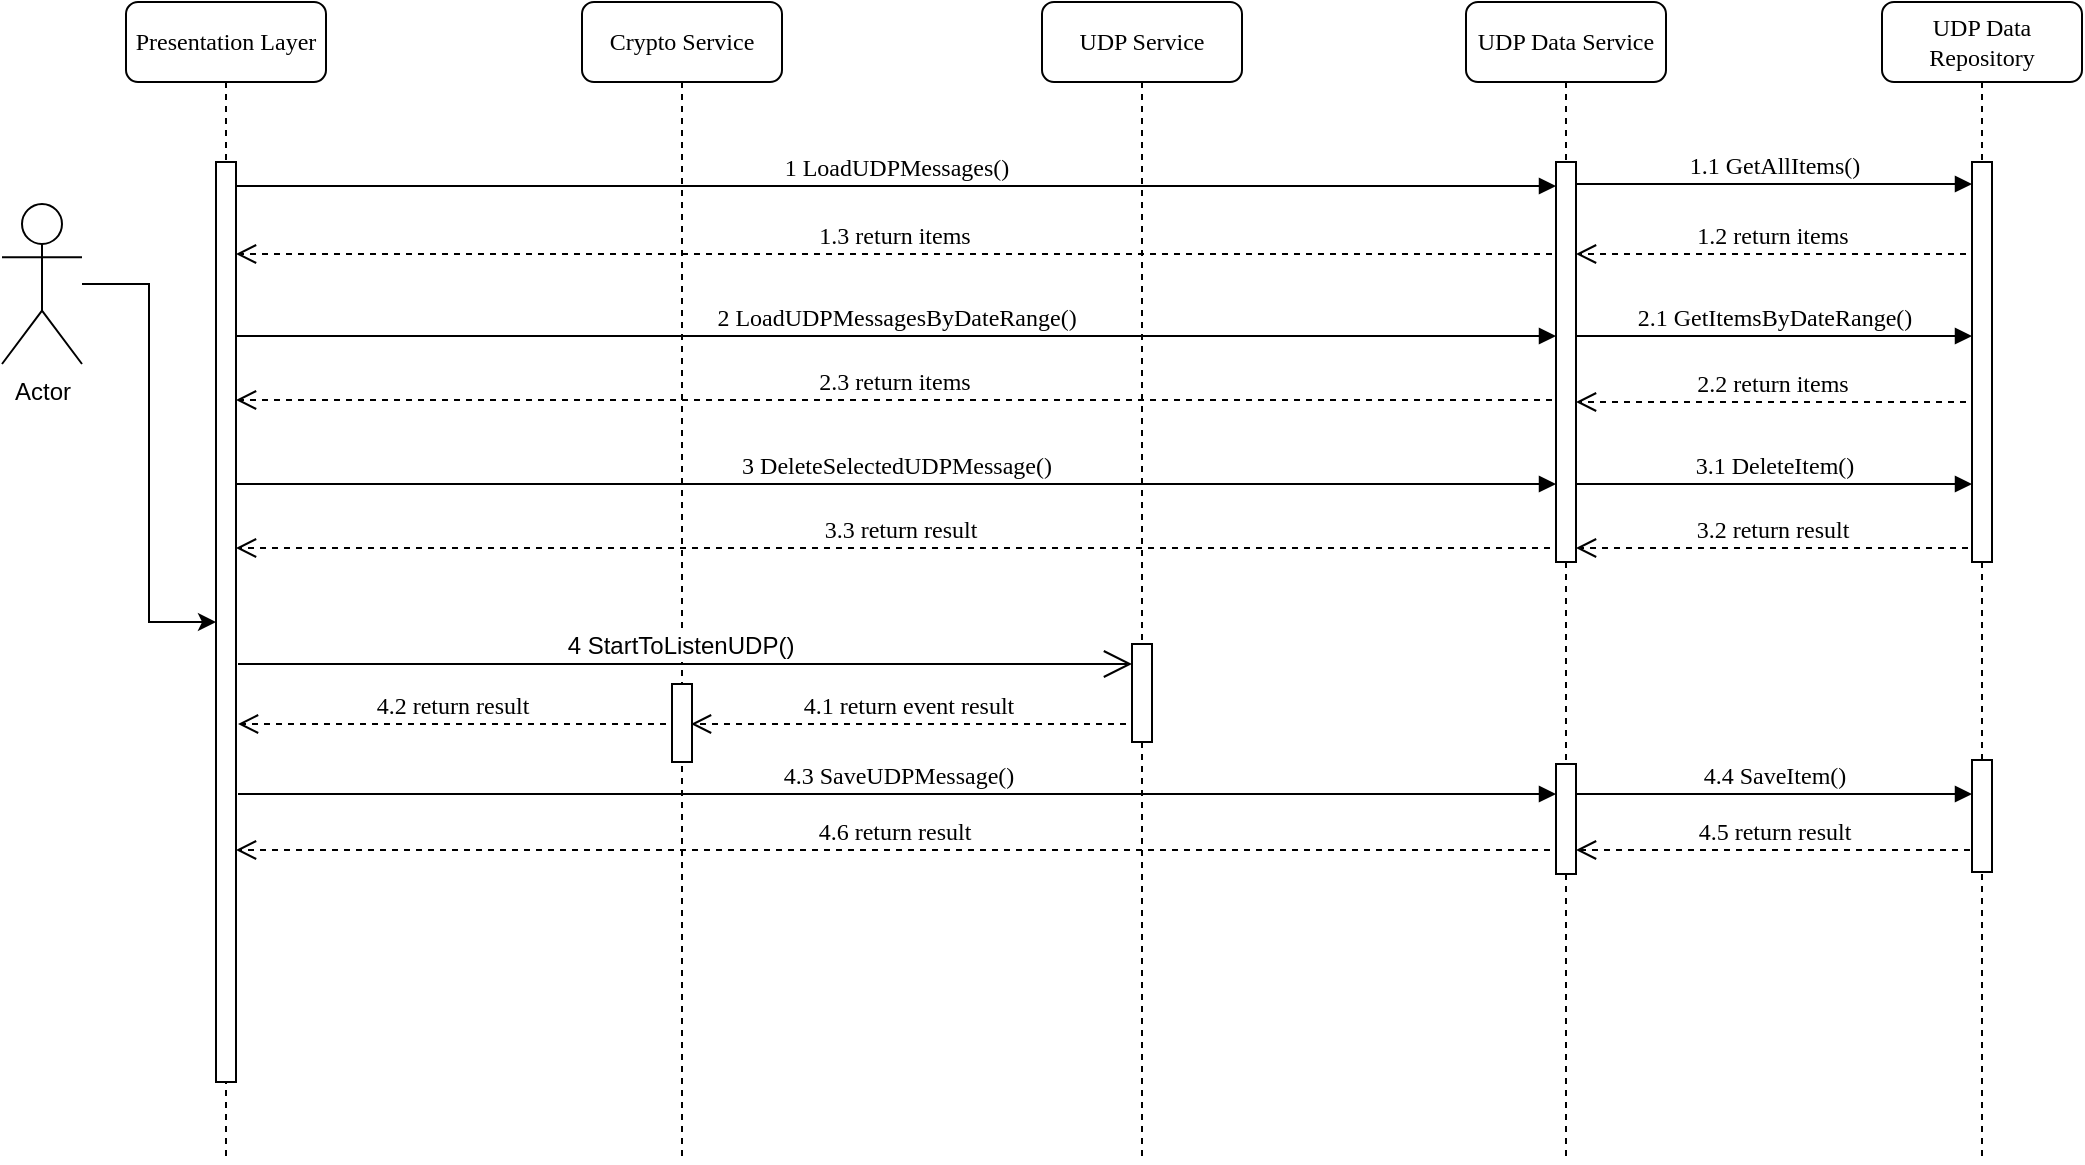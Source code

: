 <mxfile version="22.1.0" type="device">
  <diagram name="Page-1" id="13e1069c-82ec-6db2-03f1-153e76fe0fe0">
    <mxGraphModel dx="1434" dy="768" grid="1" gridSize="10" guides="1" tooltips="1" connect="1" arrows="1" fold="1" page="1" pageScale="1" pageWidth="1100" pageHeight="850" background="none" math="0" shadow="0">
      <root>
        <mxCell id="0" />
        <mxCell id="1" parent="0" />
        <mxCell id="7baba1c4bc27f4b0-2" value="Crypto Service" style="shape=umlLifeline;perimeter=lifelinePerimeter;whiteSpace=wrap;html=1;container=1;collapsible=0;recursiveResize=0;outlineConnect=0;rounded=1;shadow=0;comic=0;labelBackgroundColor=none;strokeWidth=1;fontFamily=Verdana;fontSize=12;align=center;" parent="1" vertex="1">
          <mxGeometry x="310" y="39" width="100" height="580" as="geometry" />
        </mxCell>
        <mxCell id="B6f6p23vNXwquG-S3XL--8" value="2 LoadUDPMessagesByDateRange()" style="html=1;verticalAlign=bottom;endArrow=block;entryX=0;entryY=0;labelBackgroundColor=none;fontFamily=Verdana;fontSize=12;edgeStyle=elbowEdgeStyle;elbow=vertical;" edge="1" parent="7baba1c4bc27f4b0-2">
          <mxGeometry relative="1" as="geometry">
            <mxPoint x="-173" y="167" as="sourcePoint" />
            <mxPoint x="487" y="167" as="targetPoint" />
          </mxGeometry>
        </mxCell>
        <mxCell id="B6f6p23vNXwquG-S3XL--12" value="3 DeleteSelectedUDPMessage()" style="html=1;verticalAlign=bottom;endArrow=block;entryX=0;entryY=0;labelBackgroundColor=none;fontFamily=Verdana;fontSize=12;edgeStyle=elbowEdgeStyle;elbow=vertical;" edge="1" parent="7baba1c4bc27f4b0-2">
          <mxGeometry relative="1" as="geometry">
            <mxPoint x="-173" y="241" as="sourcePoint" />
            <mxPoint x="487" y="241" as="targetPoint" />
          </mxGeometry>
        </mxCell>
        <mxCell id="7baba1c4bc27f4b0-28" value="" style="html=1;points=[];perimeter=orthogonalPerimeter;rounded=0;shadow=0;comic=0;labelBackgroundColor=none;strokeWidth=1;fontFamily=Verdana;fontSize=12;align=center;" parent="7baba1c4bc27f4b0-2" vertex="1">
          <mxGeometry x="45" y="341" width="10" height="39" as="geometry" />
        </mxCell>
        <mxCell id="B6f6p23vNXwquG-S3XL--21" value="4.3 SaveUDPMessage()" style="html=1;verticalAlign=bottom;endArrow=block;labelBackgroundColor=none;fontFamily=Verdana;fontSize=12;edgeStyle=elbowEdgeStyle;elbow=vertical;" edge="1" parent="7baba1c4bc27f4b0-2">
          <mxGeometry relative="1" as="geometry">
            <mxPoint x="-172" y="396" as="sourcePoint" />
            <mxPoint x="487" y="396" as="targetPoint" />
          </mxGeometry>
        </mxCell>
        <mxCell id="7baba1c4bc27f4b0-3" value="UDP Service" style="shape=umlLifeline;perimeter=lifelinePerimeter;whiteSpace=wrap;html=1;container=1;collapsible=0;recursiveResize=0;outlineConnect=0;rounded=1;shadow=0;comic=0;labelBackgroundColor=none;strokeWidth=1;fontFamily=Verdana;fontSize=12;align=center;" parent="1" vertex="1">
          <mxGeometry x="540" y="39" width="100" height="580" as="geometry" />
        </mxCell>
        <mxCell id="B6f6p23vNXwquG-S3XL--16" value="3.3 return result" style="html=1;verticalAlign=bottom;endArrow=open;dashed=1;endSize=8;labelBackgroundColor=none;fontFamily=Verdana;fontSize=12;edgeStyle=elbowEdgeStyle;elbow=vertical;exitX=0.3;exitY=0.965;exitDx=0;exitDy=0;exitPerimeter=0;" edge="1" parent="7baba1c4bc27f4b0-3" source="7baba1c4bc27f4b0-10">
          <mxGeometry relative="1" as="geometry">
            <mxPoint x="-403" y="273" as="targetPoint" />
            <Array as="points" />
            <mxPoint x="247" y="273" as="sourcePoint" />
          </mxGeometry>
        </mxCell>
        <mxCell id="7baba1c4bc27f4b0-37" value="" style="html=1;points=[];perimeter=orthogonalPerimeter;rounded=0;shadow=0;comic=0;labelBackgroundColor=none;strokeWidth=1;fontFamily=Verdana;fontSize=12;align=center;" parent="7baba1c4bc27f4b0-3" vertex="1">
          <mxGeometry x="45" y="321" width="10" height="49" as="geometry" />
        </mxCell>
        <mxCell id="B6f6p23vNXwquG-S3XL--19" value="4.1 return event result" style="html=1;verticalAlign=bottom;endArrow=open;dashed=1;endSize=8;labelBackgroundColor=none;fontFamily=Verdana;fontSize=12;edgeStyle=elbowEdgeStyle;elbow=vertical;" edge="1" parent="7baba1c4bc27f4b0-3">
          <mxGeometry relative="1" as="geometry">
            <mxPoint x="-175.5" y="361" as="targetPoint" />
            <Array as="points" />
            <mxPoint x="42" y="361" as="sourcePoint" />
          </mxGeometry>
        </mxCell>
        <mxCell id="7baba1c4bc27f4b0-4" value="UDP Data Service" style="shape=umlLifeline;perimeter=lifelinePerimeter;whiteSpace=wrap;html=1;container=1;collapsible=0;recursiveResize=0;outlineConnect=0;rounded=1;shadow=0;comic=0;labelBackgroundColor=none;strokeWidth=1;fontFamily=Verdana;fontSize=12;align=center;" parent="1" vertex="1">
          <mxGeometry x="752" y="39" width="100" height="580" as="geometry" />
        </mxCell>
        <mxCell id="7baba1c4bc27f4b0-10" value="" style="html=1;points=[];perimeter=orthogonalPerimeter;rounded=0;shadow=0;comic=0;labelBackgroundColor=none;strokeWidth=1;fontFamily=Verdana;fontSize=12;align=center;" parent="7baba1c4bc27f4b0-4" vertex="1">
          <mxGeometry x="45" y="80" width="10" height="200" as="geometry" />
        </mxCell>
        <mxCell id="7baba1c4bc27f4b0-30" value="1.2 return items" style="html=1;verticalAlign=bottom;endArrow=open;dashed=1;endSize=8;labelBackgroundColor=none;fontFamily=Verdana;fontSize=12;edgeStyle=elbowEdgeStyle;elbow=vertical;" parent="7baba1c4bc27f4b0-4" edge="1">
          <mxGeometry relative="1" as="geometry">
            <mxPoint x="55" y="126" as="targetPoint" />
            <Array as="points" />
            <mxPoint x="250" y="126" as="sourcePoint" />
          </mxGeometry>
        </mxCell>
        <mxCell id="B6f6p23vNXwquG-S3XL--9" value="2.1 GetItemsByDateRange()" style="html=1;verticalAlign=bottom;endArrow=block;entryX=0;entryY=0;labelBackgroundColor=none;fontFamily=Verdana;fontSize=12;edgeStyle=elbowEdgeStyle;elbow=vertical;" edge="1" parent="7baba1c4bc27f4b0-4">
          <mxGeometry relative="1" as="geometry">
            <mxPoint x="55" y="167" as="sourcePoint" />
            <mxPoint x="253" y="167.0" as="targetPoint" />
          </mxGeometry>
        </mxCell>
        <mxCell id="B6f6p23vNXwquG-S3XL--13" value="3.1 DeleteItem()" style="html=1;verticalAlign=bottom;endArrow=block;entryX=0;entryY=0;labelBackgroundColor=none;fontFamily=Verdana;fontSize=12;edgeStyle=elbowEdgeStyle;elbow=vertical;" edge="1" parent="7baba1c4bc27f4b0-4">
          <mxGeometry relative="1" as="geometry">
            <mxPoint x="55" y="241" as="sourcePoint" />
            <mxPoint x="253" y="241.0" as="targetPoint" />
          </mxGeometry>
        </mxCell>
        <mxCell id="B6f6p23vNXwquG-S3XL--14" value="3.2 return result" style="html=1;verticalAlign=bottom;endArrow=open;dashed=1;endSize=8;labelBackgroundColor=none;fontFamily=Verdana;fontSize=12;edgeStyle=elbowEdgeStyle;elbow=vertical;" edge="1" parent="7baba1c4bc27f4b0-4">
          <mxGeometry relative="1" as="geometry">
            <mxPoint x="55" y="273" as="targetPoint" />
            <Array as="points" />
            <mxPoint x="251" y="273" as="sourcePoint" />
          </mxGeometry>
        </mxCell>
        <mxCell id="B6f6p23vNXwquG-S3XL--22" value="" style="html=1;points=[];perimeter=orthogonalPerimeter;rounded=0;shadow=0;comic=0;labelBackgroundColor=none;strokeWidth=1;fontFamily=Verdana;fontSize=12;align=center;" vertex="1" parent="7baba1c4bc27f4b0-4">
          <mxGeometry x="45" y="381" width="10" height="55" as="geometry" />
        </mxCell>
        <mxCell id="B6f6p23vNXwquG-S3XL--24" value="4.4 SaveItem()" style="html=1;verticalAlign=bottom;endArrow=block;entryX=0;entryY=0;labelBackgroundColor=none;fontFamily=Verdana;fontSize=12;edgeStyle=elbowEdgeStyle;elbow=vertical;" edge="1" parent="7baba1c4bc27f4b0-4">
          <mxGeometry relative="1" as="geometry">
            <mxPoint x="55" y="396" as="sourcePoint" />
            <mxPoint x="253" y="396.0" as="targetPoint" />
          </mxGeometry>
        </mxCell>
        <mxCell id="B6f6p23vNXwquG-S3XL--25" value="4.5 return result" style="html=1;verticalAlign=bottom;endArrow=open;dashed=1;endSize=8;labelBackgroundColor=none;fontFamily=Verdana;fontSize=12;edgeStyle=elbowEdgeStyle;elbow=vertical;" edge="1" parent="7baba1c4bc27f4b0-4">
          <mxGeometry relative="1" as="geometry">
            <mxPoint x="55" y="424" as="targetPoint" />
            <Array as="points" />
            <mxPoint x="252" y="424" as="sourcePoint" />
          </mxGeometry>
        </mxCell>
        <mxCell id="7baba1c4bc27f4b0-5" value="UDP Data Repository" style="shape=umlLifeline;perimeter=lifelinePerimeter;whiteSpace=wrap;html=1;container=1;collapsible=0;recursiveResize=0;outlineConnect=0;rounded=1;shadow=0;comic=0;labelBackgroundColor=none;strokeWidth=1;fontFamily=Verdana;fontSize=12;align=center;" parent="1" vertex="1">
          <mxGeometry x="960" y="39" width="100" height="580" as="geometry" />
        </mxCell>
        <mxCell id="7baba1c4bc27f4b0-13" value="" style="html=1;points=[];perimeter=orthogonalPerimeter;rounded=0;shadow=0;comic=0;labelBackgroundColor=none;strokeWidth=1;fontFamily=Verdana;fontSize=12;align=center;" parent="7baba1c4bc27f4b0-5" vertex="1">
          <mxGeometry x="45" y="80" width="10" height="200" as="geometry" />
        </mxCell>
        <mxCell id="B6f6p23vNXwquG-S3XL--23" value="" style="html=1;points=[];perimeter=orthogonalPerimeter;rounded=0;shadow=0;comic=0;labelBackgroundColor=none;strokeWidth=1;fontFamily=Verdana;fontSize=12;align=center;" vertex="1" parent="7baba1c4bc27f4b0-5">
          <mxGeometry x="45" y="379" width="10" height="56" as="geometry" />
        </mxCell>
        <mxCell id="7baba1c4bc27f4b0-8" value="Presentation Layer" style="shape=umlLifeline;perimeter=lifelinePerimeter;whiteSpace=wrap;html=1;container=1;collapsible=0;recursiveResize=0;outlineConnect=0;rounded=1;shadow=0;comic=0;labelBackgroundColor=none;strokeWidth=1;fontFamily=Verdana;fontSize=12;align=center;" parent="1" vertex="1">
          <mxGeometry x="82" y="39" width="100" height="580" as="geometry" />
        </mxCell>
        <mxCell id="7baba1c4bc27f4b0-9" value="" style="html=1;points=[];perimeter=orthogonalPerimeter;rounded=0;shadow=0;comic=0;labelBackgroundColor=none;strokeWidth=1;fontFamily=Verdana;fontSize=12;align=center;" parent="7baba1c4bc27f4b0-8" vertex="1">
          <mxGeometry x="45" y="80" width="10" height="460" as="geometry" />
        </mxCell>
        <mxCell id="B6f6p23vNXwquG-S3XL--17" value="" style="endArrow=open;endFill=1;endSize=12;html=1;rounded=0;jumpSize=6;" edge="1" parent="7baba1c4bc27f4b0-8">
          <mxGeometry width="160" relative="1" as="geometry">
            <mxPoint x="56" y="331" as="sourcePoint" />
            <mxPoint x="503" y="331" as="targetPoint" />
          </mxGeometry>
        </mxCell>
        <mxCell id="B6f6p23vNXwquG-S3XL--18" value="4 StartToListenUDP()" style="edgeLabel;html=1;align=center;verticalAlign=middle;resizable=0;points=[];fontSize=12;" vertex="1" connectable="0" parent="B6f6p23vNXwquG-S3XL--17">
          <mxGeometry x="-0.013" y="9" relative="1" as="geometry">
            <mxPoint as="offset" />
          </mxGeometry>
        </mxCell>
        <mxCell id="7baba1c4bc27f4b0-11" value="1 LoadUDPMessages()" style="html=1;verticalAlign=bottom;endArrow=block;entryX=0;entryY=0;labelBackgroundColor=none;fontFamily=Verdana;fontSize=12;edgeStyle=elbowEdgeStyle;elbow=vertical;" parent="1" edge="1">
          <mxGeometry relative="1" as="geometry">
            <mxPoint x="137" y="131" as="sourcePoint" />
            <mxPoint x="797" y="131" as="targetPoint" />
          </mxGeometry>
        </mxCell>
        <mxCell id="7baba1c4bc27f4b0-14" value="1.1 GetAllItems()" style="html=1;verticalAlign=bottom;endArrow=block;entryX=0;entryY=0;labelBackgroundColor=none;fontFamily=Verdana;fontSize=12;edgeStyle=elbowEdgeStyle;elbow=vertical;" parent="1" edge="1">
          <mxGeometry relative="1" as="geometry">
            <mxPoint x="807" y="130" as="sourcePoint" />
            <mxPoint x="1005" y="130.0" as="targetPoint" />
          </mxGeometry>
        </mxCell>
        <mxCell id="B6f6p23vNXwquG-S3XL--3" value="" style="edgeStyle=orthogonalEdgeStyle;rounded=0;orthogonalLoop=1;jettySize=auto;html=1;" edge="1" parent="1" source="B6f6p23vNXwquG-S3XL--1" target="7baba1c4bc27f4b0-9">
          <mxGeometry relative="1" as="geometry" />
        </mxCell>
        <mxCell id="B6f6p23vNXwquG-S3XL--1" value="Actor" style="shape=umlActor;verticalLabelPosition=bottom;verticalAlign=top;html=1;outlineConnect=0;" vertex="1" parent="1">
          <mxGeometry x="20" y="140" width="40" height="80" as="geometry" />
        </mxCell>
        <mxCell id="B6f6p23vNXwquG-S3XL--7" value="1.3 return items" style="html=1;verticalAlign=bottom;endArrow=open;dashed=1;endSize=8;labelBackgroundColor=none;fontFamily=Verdana;fontSize=12;edgeStyle=elbowEdgeStyle;elbow=vertical;" edge="1" parent="1">
          <mxGeometry relative="1" as="geometry">
            <mxPoint x="137" y="165" as="targetPoint" />
            <Array as="points" />
            <mxPoint x="795" y="165" as="sourcePoint" />
          </mxGeometry>
        </mxCell>
        <mxCell id="B6f6p23vNXwquG-S3XL--10" value="2.2 return items" style="html=1;verticalAlign=bottom;endArrow=open;dashed=1;endSize=8;labelBackgroundColor=none;fontFamily=Verdana;fontSize=12;edgeStyle=elbowEdgeStyle;elbow=vertical;" edge="1" parent="1">
          <mxGeometry relative="1" as="geometry">
            <mxPoint x="807" y="239" as="targetPoint" />
            <Array as="points" />
            <mxPoint x="1002" y="239" as="sourcePoint" />
          </mxGeometry>
        </mxCell>
        <mxCell id="B6f6p23vNXwquG-S3XL--11" value="2.3 return items" style="html=1;verticalAlign=bottom;endArrow=open;dashed=1;endSize=8;labelBackgroundColor=none;fontFamily=Verdana;fontSize=12;edgeStyle=elbowEdgeStyle;elbow=vertical;" edge="1" parent="1">
          <mxGeometry relative="1" as="geometry">
            <mxPoint x="137" y="238" as="targetPoint" />
            <Array as="points" />
            <mxPoint x="795" y="238" as="sourcePoint" />
          </mxGeometry>
        </mxCell>
        <mxCell id="B6f6p23vNXwquG-S3XL--20" value="4.2 return result" style="html=1;verticalAlign=bottom;endArrow=open;dashed=1;endSize=8;labelBackgroundColor=none;fontFamily=Verdana;fontSize=12;edgeStyle=elbowEdgeStyle;elbow=vertical;" edge="1" parent="1">
          <mxGeometry relative="1" as="geometry">
            <mxPoint x="138" y="400" as="targetPoint" />
            <Array as="points" />
            <mxPoint x="352" y="400" as="sourcePoint" />
          </mxGeometry>
        </mxCell>
        <mxCell id="B6f6p23vNXwquG-S3XL--26" value="4.6 return result" style="html=1;verticalAlign=bottom;endArrow=open;dashed=1;endSize=8;labelBackgroundColor=none;fontFamily=Verdana;fontSize=12;edgeStyle=elbowEdgeStyle;elbow=vertical;exitX=0.3;exitY=0.965;exitDx=0;exitDy=0;exitPerimeter=0;" edge="1" parent="1">
          <mxGeometry relative="1" as="geometry">
            <mxPoint x="137" y="463" as="targetPoint" />
            <Array as="points" />
            <mxPoint x="794" y="463" as="sourcePoint" />
          </mxGeometry>
        </mxCell>
      </root>
    </mxGraphModel>
  </diagram>
</mxfile>
